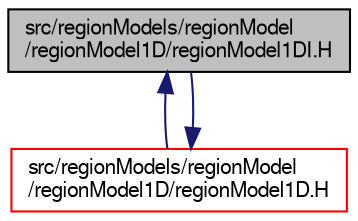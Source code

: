 digraph "src/regionModels/regionModel/regionModel1D/regionModel1DI.H"
{
  bgcolor="transparent";
  edge [fontname="FreeSans",fontsize="10",labelfontname="FreeSans",labelfontsize="10"];
  node [fontname="FreeSans",fontsize="10",shape=record];
  Node334 [label="src/regionModels/regionModel\l/regionModel1D/regionModel1DI.H",height=0.2,width=0.4,color="black", fillcolor="grey75", style="filled", fontcolor="black"];
  Node334 -> Node335 [dir="back",color="midnightblue",fontsize="10",style="solid",fontname="FreeSans"];
  Node335 [label="src/regionModels/regionModel\l/regionModel1D/regionModel1D.H",height=0.2,width=0.4,color="red",URL="$a14099.html"];
  Node335 -> Node334 [dir="back",color="midnightblue",fontsize="10",style="solid",fontname="FreeSans"];
}
